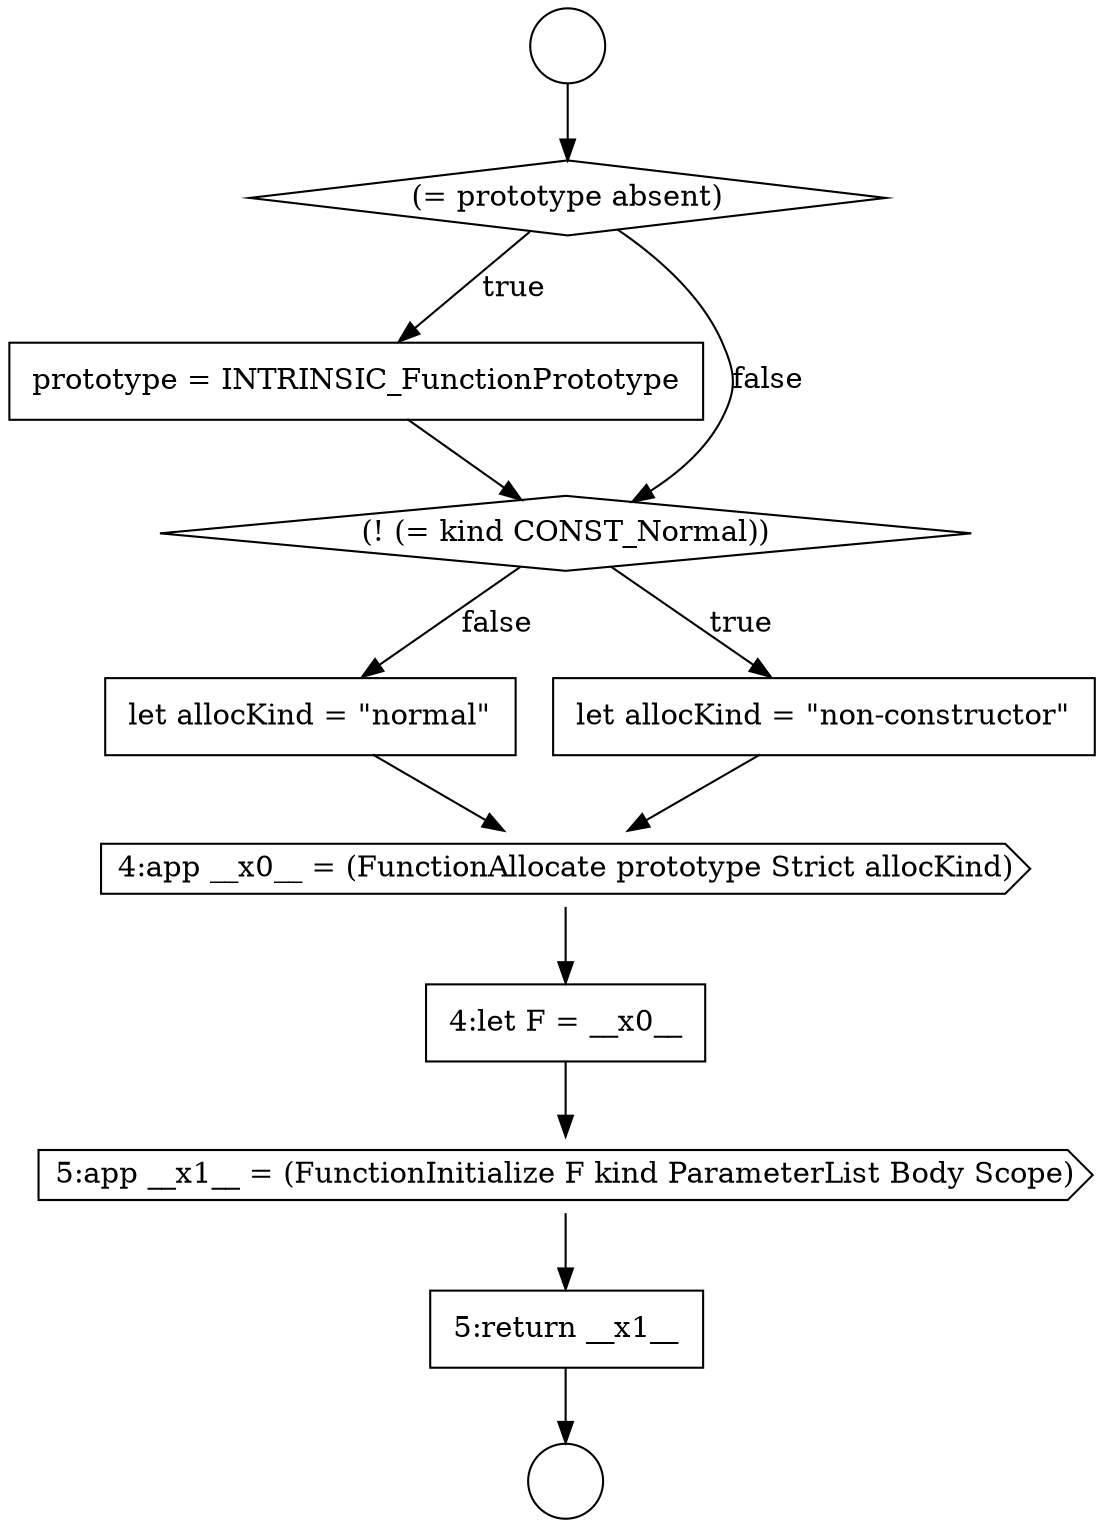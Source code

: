 digraph {
  node1887 [shape=diamond, label=<<font color="black">(= prototype absent)</font>> color="black" fillcolor="white" style=filled]
  node1886 [shape=circle label=" " color="black" fillcolor="white" style=filled]
  node1888 [shape=none, margin=0, label=<<font color="black">
    <table border="0" cellborder="1" cellspacing="0" cellpadding="10">
      <tr><td align="left">prototype = INTRINSIC_FunctionPrototype</td></tr>
    </table>
  </font>> color="black" fillcolor="white" style=filled]
  node1889 [shape=diamond, label=<<font color="black">(! (= kind CONST_Normal))</font>> color="black" fillcolor="white" style=filled]
  node1895 [shape=none, margin=0, label=<<font color="black">
    <table border="0" cellborder="1" cellspacing="0" cellpadding="10">
      <tr><td align="left">5:return __x1__</td></tr>
    </table>
  </font>> color="black" fillcolor="white" style=filled]
  node1894 [shape=cds, label=<<font color="black">5:app __x1__ = (FunctionInitialize F kind ParameterList Body Scope)</font>> color="black" fillcolor="white" style=filled]
  node1893 [shape=none, margin=0, label=<<font color="black">
    <table border="0" cellborder="1" cellspacing="0" cellpadding="10">
      <tr><td align="left">4:let F = __x0__</td></tr>
    </table>
  </font>> color="black" fillcolor="white" style=filled]
  node1891 [shape=none, margin=0, label=<<font color="black">
    <table border="0" cellborder="1" cellspacing="0" cellpadding="10">
      <tr><td align="left">let allocKind = &quot;normal&quot;</td></tr>
    </table>
  </font>> color="black" fillcolor="white" style=filled]
  node1885 [shape=circle label=" " color="black" fillcolor="white" style=filled]
  node1892 [shape=cds, label=<<font color="black">4:app __x0__ = (FunctionAllocate prototype Strict allocKind)</font>> color="black" fillcolor="white" style=filled]
  node1890 [shape=none, margin=0, label=<<font color="black">
    <table border="0" cellborder="1" cellspacing="0" cellpadding="10">
      <tr><td align="left">let allocKind = &quot;non-constructor&quot;</td></tr>
    </table>
  </font>> color="black" fillcolor="white" style=filled]
  node1885 -> node1887 [ color="black"]
  node1894 -> node1895 [ color="black"]
  node1891 -> node1892 [ color="black"]
  node1890 -> node1892 [ color="black"]
  node1895 -> node1886 [ color="black"]
  node1889 -> node1890 [label=<<font color="black">true</font>> color="black"]
  node1889 -> node1891 [label=<<font color="black">false</font>> color="black"]
  node1893 -> node1894 [ color="black"]
  node1887 -> node1888 [label=<<font color="black">true</font>> color="black"]
  node1887 -> node1889 [label=<<font color="black">false</font>> color="black"]
  node1892 -> node1893 [ color="black"]
  node1888 -> node1889 [ color="black"]
}
